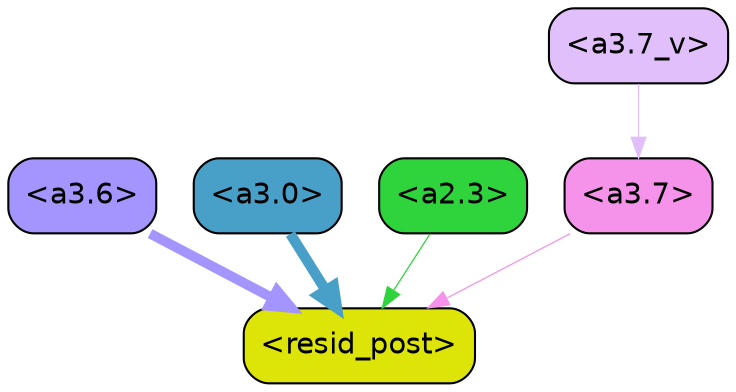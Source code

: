 strict digraph "" {
	graph [bgcolor=transparent,
		layout=dot,
		overlap=false,
		splines=true
	];
	"<a3.7>"	[color=black,
		fillcolor="#f493e9",
		fontname=Helvetica,
		shape=box,
		style="filled, rounded"];
	"<resid_post>"	[color=black,
		fillcolor="#dde407",
		fontname=Helvetica,
		shape=box,
		style="filled, rounded"];
	"<a3.7>" -> "<resid_post>"	[color="#f493e9",
		penwidth=0.6];
	"<a3.6>"	[color=black,
		fillcolor="#a395fd",
		fontname=Helvetica,
		shape=box,
		style="filled, rounded"];
	"<a3.6>" -> "<resid_post>"	[color="#a395fd",
		penwidth=4.749041676521301];
	"<a3.0>"	[color=black,
		fillcolor="#489fc8",
		fontname=Helvetica,
		shape=box,
		style="filled, rounded"];
	"<a3.0>" -> "<resid_post>"	[color="#489fc8",
		penwidth=5.004215121269226];
	"<a2.3>"	[color=black,
		fillcolor="#2fd43c",
		fontname=Helvetica,
		shape=box,
		style="filled, rounded"];
	"<a2.3>" -> "<resid_post>"	[color="#2fd43c",
		penwidth=0.6];
	"<a3.7_v>"	[color=black,
		fillcolor="#e1bffa",
		fontname=Helvetica,
		shape=box,
		style="filled, rounded"];
	"<a3.7_v>" -> "<a3.7>"	[color="#e1bffa",
		penwidth=0.6];
}
